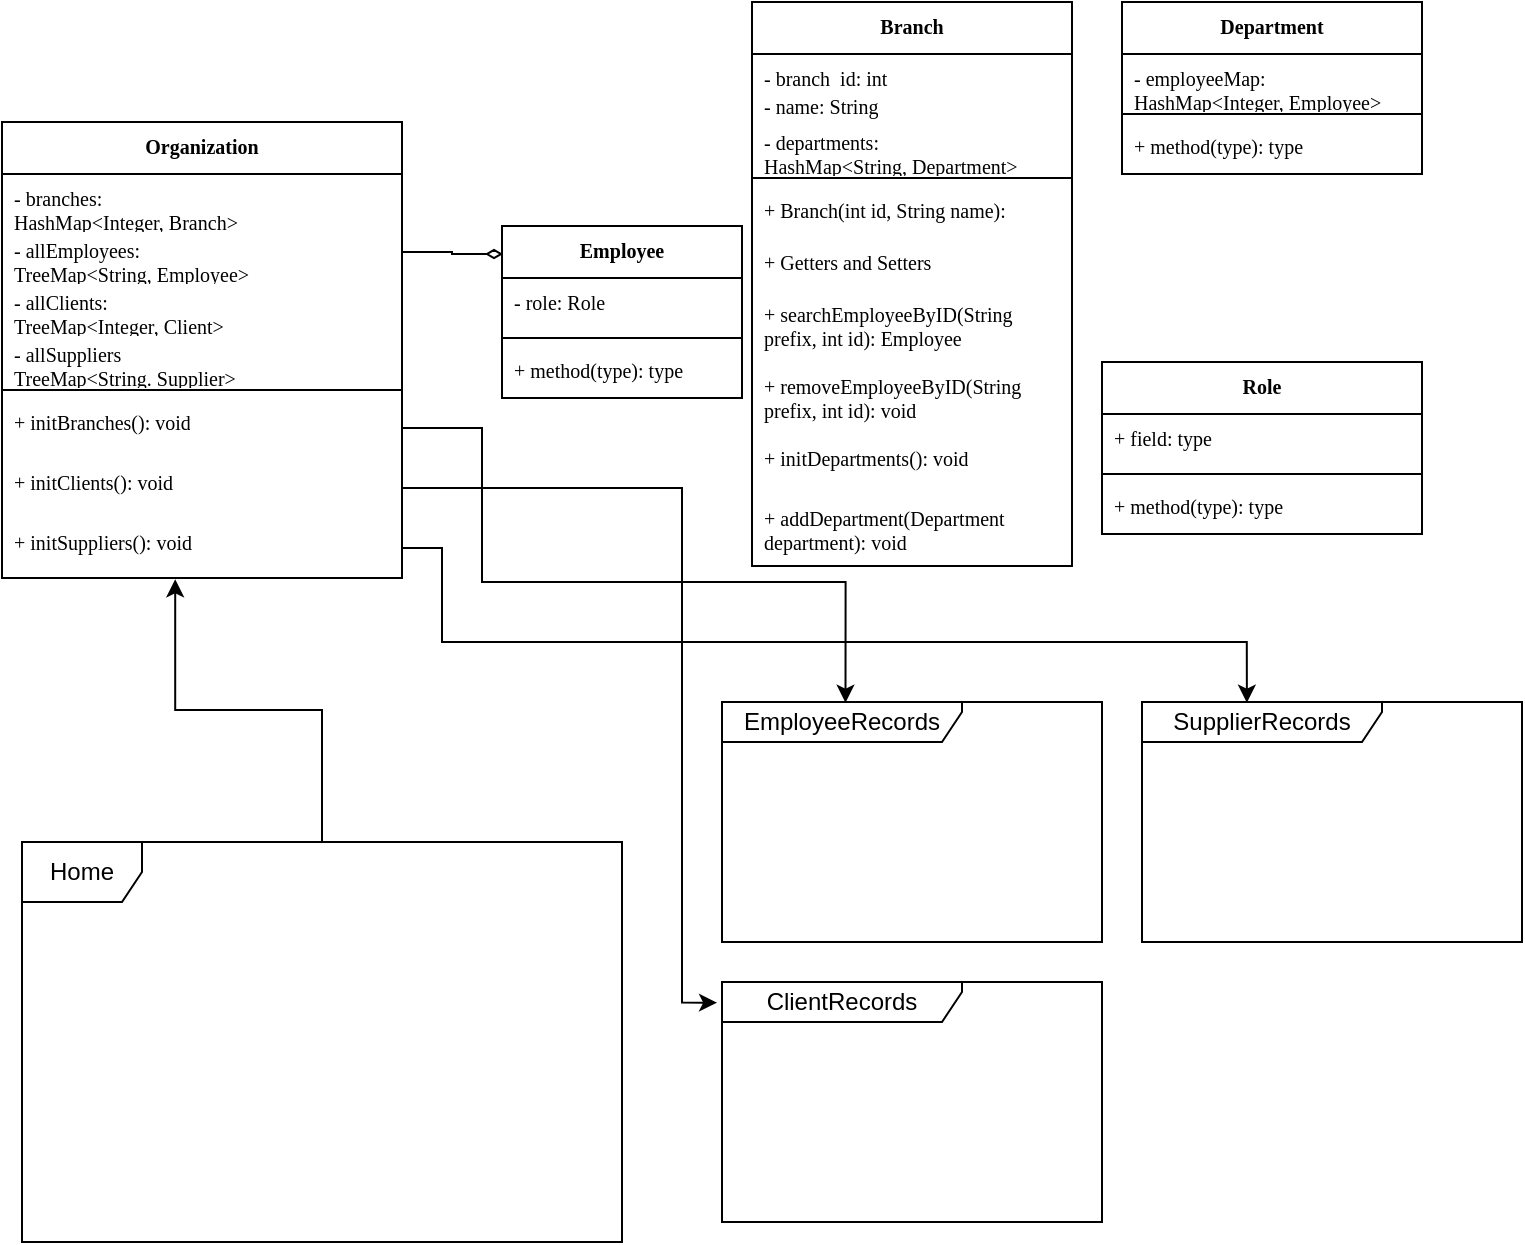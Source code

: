 <mxfile version="23.1.6" type="device">
  <diagram name="Page-1" id="c4acf3e9-155e-7222-9cf6-157b1a14988f">
    <mxGraphModel dx="1020" dy="703" grid="1" gridSize="10" guides="1" tooltips="1" connect="1" arrows="1" fold="1" page="1" pageScale="1" pageWidth="850" pageHeight="1100" background="none" math="0" shadow="0">
      <root>
        <mxCell id="0" />
        <mxCell id="1" parent="0" />
        <mxCell id="byB_uPvJqKnLpvBjiusp-1" value="Branch" style="swimlane;fontStyle=1;align=center;verticalAlign=top;childLayout=stackLayout;horizontal=1;startSize=26;horizontalStack=0;resizeParent=1;resizeParentMax=0;resizeLast=0;collapsible=1;marginBottom=0;whiteSpace=wrap;html=1;fontSize=10;fontFamily=Times New Roman;" parent="1" vertex="1">
          <mxGeometry x="375" y="80" width="160" height="282" as="geometry">
            <mxRectangle x="260" y="54" width="70" height="30" as="alternateBounds" />
          </mxGeometry>
        </mxCell>
        <mxCell id="_P-_BiWlpDLYqOM--a3Q-5" value="- branch_id: int" style="text;strokeColor=none;fillColor=none;align=left;verticalAlign=top;spacingLeft=4;spacingRight=4;overflow=hidden;rotatable=0;points=[[0,0.5],[1,0.5]];portConstraint=eastwest;whiteSpace=wrap;html=1;fontSize=10;fontFamily=Times New Roman;" vertex="1" parent="byB_uPvJqKnLpvBjiusp-1">
          <mxGeometry y="26" width="160" height="14" as="geometry" />
        </mxCell>
        <mxCell id="_P-_BiWlpDLYqOM--a3Q-6" value="- name: String" style="text;strokeColor=none;fillColor=none;align=left;verticalAlign=top;spacingLeft=4;spacingRight=4;overflow=hidden;rotatable=0;points=[[0,0.5],[1,0.5]];portConstraint=eastwest;whiteSpace=wrap;html=1;fontSize=10;fontFamily=Times New Roman;" vertex="1" parent="byB_uPvJqKnLpvBjiusp-1">
          <mxGeometry y="40" width="160" height="18" as="geometry" />
        </mxCell>
        <mxCell id="byB_uPvJqKnLpvBjiusp-2" value="- departments: &lt;br&gt;HashMap&amp;lt;String, Department&amp;gt;" style="text;strokeColor=none;fillColor=none;align=left;verticalAlign=top;spacingLeft=4;spacingRight=4;overflow=hidden;rotatable=0;points=[[0,0.5],[1,0.5]];portConstraint=eastwest;whiteSpace=wrap;html=1;fontSize=10;fontFamily=Times New Roman;" parent="byB_uPvJqKnLpvBjiusp-1" vertex="1">
          <mxGeometry y="58" width="160" height="26" as="geometry" />
        </mxCell>
        <mxCell id="byB_uPvJqKnLpvBjiusp-3" value="" style="line;strokeWidth=1;fillColor=none;align=left;verticalAlign=middle;spacingTop=-1;spacingLeft=3;spacingRight=3;rotatable=0;labelPosition=right;points=[];portConstraint=eastwest;strokeColor=inherit;fontSize=10;fontFamily=Times New Roman;" parent="byB_uPvJqKnLpvBjiusp-1" vertex="1">
          <mxGeometry y="84" width="160" height="8" as="geometry" />
        </mxCell>
        <mxCell id="byB_uPvJqKnLpvBjiusp-4" value="+ Branch(int id, String name):&amp;nbsp;" style="text;strokeColor=none;fillColor=none;align=left;verticalAlign=top;spacingLeft=4;spacingRight=4;overflow=hidden;rotatable=0;points=[[0,0.5],[1,0.5]];portConstraint=eastwest;whiteSpace=wrap;html=1;fontSize=10;fontFamily=Times New Roman;" parent="byB_uPvJqKnLpvBjiusp-1" vertex="1">
          <mxGeometry y="92" width="160" height="26" as="geometry" />
        </mxCell>
        <mxCell id="_P-_BiWlpDLYqOM--a3Q-7" value="+ Getters and Setters" style="text;strokeColor=none;fillColor=none;align=left;verticalAlign=top;spacingLeft=4;spacingRight=4;overflow=hidden;rotatable=0;points=[[0,0.5],[1,0.5]];portConstraint=eastwest;whiteSpace=wrap;html=1;fontSize=10;fontFamily=Times New Roman;" vertex="1" parent="byB_uPvJqKnLpvBjiusp-1">
          <mxGeometry y="118" width="160" height="26" as="geometry" />
        </mxCell>
        <mxCell id="_P-_BiWlpDLYqOM--a3Q-8" value="+ searchEmployeeByID(String prefix, int id): Employee" style="text;strokeColor=none;fillColor=none;align=left;verticalAlign=top;spacingLeft=4;spacingRight=4;overflow=hidden;rotatable=0;points=[[0,0.5],[1,0.5]];portConstraint=eastwest;whiteSpace=wrap;html=1;fontSize=10;fontFamily=Times New Roman;" vertex="1" parent="byB_uPvJqKnLpvBjiusp-1">
          <mxGeometry y="144" width="160" height="36" as="geometry" />
        </mxCell>
        <mxCell id="_P-_BiWlpDLYqOM--a3Q-9" value="+ removeEmployeeByID(String prefix, int id): void" style="text;strokeColor=none;fillColor=none;align=left;verticalAlign=top;spacingLeft=4;spacingRight=4;overflow=hidden;rotatable=0;points=[[0,0.5],[1,0.5]];portConstraint=eastwest;whiteSpace=wrap;html=1;fontSize=10;fontFamily=Times New Roman;" vertex="1" parent="byB_uPvJqKnLpvBjiusp-1">
          <mxGeometry y="180" width="160" height="36" as="geometry" />
        </mxCell>
        <mxCell id="_P-_BiWlpDLYqOM--a3Q-12" value="+ initDepartments(): void" style="text;strokeColor=none;fillColor=none;align=left;verticalAlign=top;spacingLeft=4;spacingRight=4;overflow=hidden;rotatable=0;points=[[0,0.5],[1,0.5]];portConstraint=eastwest;whiteSpace=wrap;html=1;fontSize=10;fontFamily=Times New Roman;" vertex="1" parent="byB_uPvJqKnLpvBjiusp-1">
          <mxGeometry y="216" width="160" height="30" as="geometry" />
        </mxCell>
        <mxCell id="_P-_BiWlpDLYqOM--a3Q-10" value="+ addDepartment(Department department): void" style="text;strokeColor=none;fillColor=none;align=left;verticalAlign=top;spacingLeft=4;spacingRight=4;overflow=hidden;rotatable=0;points=[[0,0.5],[1,0.5]];portConstraint=eastwest;whiteSpace=wrap;html=1;fontSize=10;fontFamily=Times New Roman;" vertex="1" parent="byB_uPvJqKnLpvBjiusp-1">
          <mxGeometry y="246" width="160" height="36" as="geometry" />
        </mxCell>
        <mxCell id="byB_uPvJqKnLpvBjiusp-5" value="Organization" style="swimlane;fontStyle=1;align=center;verticalAlign=top;childLayout=stackLayout;horizontal=1;startSize=26;horizontalStack=0;resizeParent=1;resizeParentMax=0;resizeLast=0;collapsible=1;marginBottom=0;whiteSpace=wrap;html=1;fontSize=10;fontFamily=Times New Roman;" parent="1" vertex="1">
          <mxGeometry y="140" width="200" height="228" as="geometry" />
        </mxCell>
        <mxCell id="byB_uPvJqKnLpvBjiusp-6" value="- branches: &lt;br&gt;HashMap&amp;lt;Integer, Branch&amp;gt;" style="text;strokeColor=none;fillColor=none;align=left;verticalAlign=top;spacingLeft=4;spacingRight=4;overflow=hidden;rotatable=0;points=[[0,0.5],[1,0.5]];portConstraint=eastwest;whiteSpace=wrap;html=1;fontSize=10;fontFamily=Times New Roman;" parent="byB_uPvJqKnLpvBjiusp-5" vertex="1">
          <mxGeometry y="26" width="200" height="26" as="geometry" />
        </mxCell>
        <mxCell id="byB_uPvJqKnLpvBjiusp-10" value="- allEmployees: &lt;br&gt;TreeMap&amp;lt;String, Employee&amp;gt;" style="text;strokeColor=none;fillColor=none;align=left;verticalAlign=top;spacingLeft=4;spacingRight=4;overflow=hidden;rotatable=0;points=[[0,0.5],[1,0.5]];portConstraint=eastwest;whiteSpace=wrap;html=1;fontSize=10;fontFamily=Times New Roman;" parent="byB_uPvJqKnLpvBjiusp-5" vertex="1">
          <mxGeometry y="52" width="200" height="26" as="geometry" />
        </mxCell>
        <mxCell id="byB_uPvJqKnLpvBjiusp-31" value="- allClients:&lt;br&gt;TreeMap&amp;lt;Integer, Client&amp;gt;" style="text;strokeColor=none;fillColor=none;align=left;verticalAlign=top;spacingLeft=4;spacingRight=4;overflow=hidden;rotatable=0;points=[[0,0.5],[1,0.5]];portConstraint=eastwest;whiteSpace=wrap;html=1;fontSize=10;fontFamily=Times New Roman;" parent="byB_uPvJqKnLpvBjiusp-5" vertex="1">
          <mxGeometry y="78" width="200" height="26" as="geometry" />
        </mxCell>
        <mxCell id="byB_uPvJqKnLpvBjiusp-32" value="- allSuppliers&lt;br&gt;TreeMap&amp;lt;String. Supplier&amp;gt;" style="text;strokeColor=none;fillColor=none;align=left;verticalAlign=top;spacingLeft=4;spacingRight=4;overflow=hidden;rotatable=0;points=[[0,0.5],[1,0.5]];portConstraint=eastwest;whiteSpace=wrap;html=1;fontSize=10;fontFamily=Times New Roman;" parent="byB_uPvJqKnLpvBjiusp-5" vertex="1">
          <mxGeometry y="104" width="200" height="26" as="geometry" />
        </mxCell>
        <mxCell id="byB_uPvJqKnLpvBjiusp-7" value="" style="line;strokeWidth=1;fillColor=none;align=left;verticalAlign=middle;spacingTop=-1;spacingLeft=3;spacingRight=3;rotatable=0;labelPosition=right;points=[];portConstraint=eastwest;strokeColor=inherit;fontSize=10;fontFamily=Times New Roman;" parent="byB_uPvJqKnLpvBjiusp-5" vertex="1">
          <mxGeometry y="130" width="200" height="8" as="geometry" />
        </mxCell>
        <mxCell id="byB_uPvJqKnLpvBjiusp-8" value="+ initBranches(): void" style="text;strokeColor=none;fillColor=none;align=left;verticalAlign=top;spacingLeft=4;spacingRight=4;overflow=hidden;rotatable=0;points=[[0,0.5],[1,0.5]];portConstraint=eastwest;whiteSpace=wrap;html=1;fontSize=10;fontFamily=Times New Roman;" parent="byB_uPvJqKnLpvBjiusp-5" vertex="1">
          <mxGeometry y="138" width="200" height="30" as="geometry" />
        </mxCell>
        <mxCell id="byB_uPvJqKnLpvBjiusp-33" value="+ initClients(): void" style="text;strokeColor=none;fillColor=none;align=left;verticalAlign=top;spacingLeft=4;spacingRight=4;overflow=hidden;rotatable=0;points=[[0,0.5],[1,0.5]];portConstraint=eastwest;whiteSpace=wrap;html=1;fontSize=10;fontFamily=Times New Roman;" parent="byB_uPvJqKnLpvBjiusp-5" vertex="1">
          <mxGeometry y="168" width="200" height="30" as="geometry" />
        </mxCell>
        <mxCell id="byB_uPvJqKnLpvBjiusp-34" value="+ initSuppliers(): void" style="text;strokeColor=none;fillColor=none;align=left;verticalAlign=top;spacingLeft=4;spacingRight=4;overflow=hidden;rotatable=0;points=[[0,0.5],[1,0.5]];portConstraint=eastwest;whiteSpace=wrap;html=1;fontSize=10;fontFamily=Times New Roman;" parent="byB_uPvJqKnLpvBjiusp-5" vertex="1">
          <mxGeometry y="198" width="200" height="30" as="geometry" />
        </mxCell>
        <mxCell id="byB_uPvJqKnLpvBjiusp-11" value="Department" style="swimlane;fontStyle=1;align=center;verticalAlign=top;childLayout=stackLayout;horizontal=1;startSize=26;horizontalStack=0;resizeParent=1;resizeParentMax=0;resizeLast=0;collapsible=1;marginBottom=0;whiteSpace=wrap;html=1;fontSize=10;fontFamily=Times New Roman;" parent="1" vertex="1">
          <mxGeometry x="560" y="80" width="150" height="86" as="geometry" />
        </mxCell>
        <mxCell id="byB_uPvJqKnLpvBjiusp-12" value="- employeeMap: &lt;br&gt;HashMap&amp;lt;Integer, Employee&amp;gt;" style="text;strokeColor=none;fillColor=none;align=left;verticalAlign=top;spacingLeft=4;spacingRight=4;overflow=hidden;rotatable=0;points=[[0,0.5],[1,0.5]];portConstraint=eastwest;whiteSpace=wrap;html=1;fontSize=10;fontFamily=Times New Roman;" parent="byB_uPvJqKnLpvBjiusp-11" vertex="1">
          <mxGeometry y="26" width="150" height="26" as="geometry" />
        </mxCell>
        <mxCell id="byB_uPvJqKnLpvBjiusp-13" value="" style="line;strokeWidth=1;fillColor=none;align=left;verticalAlign=middle;spacingTop=-1;spacingLeft=3;spacingRight=3;rotatable=0;labelPosition=right;points=[];portConstraint=eastwest;strokeColor=inherit;fontSize=10;fontFamily=Times New Roman;" parent="byB_uPvJqKnLpvBjiusp-11" vertex="1">
          <mxGeometry y="52" width="150" height="8" as="geometry" />
        </mxCell>
        <mxCell id="byB_uPvJqKnLpvBjiusp-14" value="+ method(type): type" style="text;strokeColor=none;fillColor=none;align=left;verticalAlign=top;spacingLeft=4;spacingRight=4;overflow=hidden;rotatable=0;points=[[0,0.5],[1,0.5]];portConstraint=eastwest;whiteSpace=wrap;html=1;fontSize=10;fontFamily=Times New Roman;" parent="byB_uPvJqKnLpvBjiusp-11" vertex="1">
          <mxGeometry y="60" width="150" height="26" as="geometry" />
        </mxCell>
        <mxCell id="byB_uPvJqKnLpvBjiusp-16" value="Employee" style="swimlane;fontStyle=1;align=center;verticalAlign=top;childLayout=stackLayout;horizontal=1;startSize=26;horizontalStack=0;resizeParent=1;resizeParentMax=0;resizeLast=0;collapsible=1;marginBottom=0;whiteSpace=wrap;html=1;fontSize=10;fontFamily=Times New Roman;" parent="1" vertex="1">
          <mxGeometry x="250" y="192" width="120" height="86" as="geometry" />
        </mxCell>
        <mxCell id="byB_uPvJqKnLpvBjiusp-17" value="- role: Role" style="text;strokeColor=none;fillColor=none;align=left;verticalAlign=top;spacingLeft=4;spacingRight=4;overflow=hidden;rotatable=0;points=[[0,0.5],[1,0.5]];portConstraint=eastwest;whiteSpace=wrap;html=1;fontSize=10;fontFamily=Times New Roman;" parent="byB_uPvJqKnLpvBjiusp-16" vertex="1">
          <mxGeometry y="26" width="120" height="26" as="geometry" />
        </mxCell>
        <mxCell id="byB_uPvJqKnLpvBjiusp-18" value="" style="line;strokeWidth=1;fillColor=none;align=left;verticalAlign=middle;spacingTop=-1;spacingLeft=3;spacingRight=3;rotatable=0;labelPosition=right;points=[];portConstraint=eastwest;strokeColor=inherit;fontSize=10;fontFamily=Times New Roman;" parent="byB_uPvJqKnLpvBjiusp-16" vertex="1">
          <mxGeometry y="52" width="120" height="8" as="geometry" />
        </mxCell>
        <mxCell id="byB_uPvJqKnLpvBjiusp-19" value="+ method(type): type" style="text;strokeColor=none;fillColor=none;align=left;verticalAlign=top;spacingLeft=4;spacingRight=4;overflow=hidden;rotatable=0;points=[[0,0.5],[1,0.5]];portConstraint=eastwest;whiteSpace=wrap;html=1;fontSize=10;fontFamily=Times New Roman;" parent="byB_uPvJqKnLpvBjiusp-16" vertex="1">
          <mxGeometry y="60" width="120" height="26" as="geometry" />
        </mxCell>
        <mxCell id="byB_uPvJqKnLpvBjiusp-20" value="Role" style="swimlane;fontStyle=1;align=center;verticalAlign=top;childLayout=stackLayout;horizontal=1;startSize=26;horizontalStack=0;resizeParent=1;resizeParentMax=0;resizeLast=0;collapsible=1;marginBottom=0;whiteSpace=wrap;html=1;fontSize=10;fontFamily=Times New Roman;" parent="1" vertex="1">
          <mxGeometry x="550" y="260" width="160" height="86" as="geometry" />
        </mxCell>
        <mxCell id="byB_uPvJqKnLpvBjiusp-21" value="+ field: type" style="text;strokeColor=none;fillColor=none;align=left;verticalAlign=top;spacingLeft=4;spacingRight=4;overflow=hidden;rotatable=0;points=[[0,0.5],[1,0.5]];portConstraint=eastwest;whiteSpace=wrap;html=1;fontSize=10;fontFamily=Times New Roman;" parent="byB_uPvJqKnLpvBjiusp-20" vertex="1">
          <mxGeometry y="26" width="160" height="26" as="geometry" />
        </mxCell>
        <mxCell id="byB_uPvJqKnLpvBjiusp-22" value="" style="line;strokeWidth=1;fillColor=none;align=left;verticalAlign=middle;spacingTop=-1;spacingLeft=3;spacingRight=3;rotatable=0;labelPosition=right;points=[];portConstraint=eastwest;strokeColor=inherit;fontSize=10;fontFamily=Times New Roman;" parent="byB_uPvJqKnLpvBjiusp-20" vertex="1">
          <mxGeometry y="52" width="160" height="8" as="geometry" />
        </mxCell>
        <mxCell id="byB_uPvJqKnLpvBjiusp-23" value="+ method(type): type" style="text;strokeColor=none;fillColor=none;align=left;verticalAlign=top;spacingLeft=4;spacingRight=4;overflow=hidden;rotatable=0;points=[[0,0.5],[1,0.5]];portConstraint=eastwest;whiteSpace=wrap;html=1;fontSize=10;fontFamily=Times New Roman;" parent="byB_uPvJqKnLpvBjiusp-20" vertex="1">
          <mxGeometry y="60" width="160" height="26" as="geometry" />
        </mxCell>
        <mxCell id="byB_uPvJqKnLpvBjiusp-27" value="Home" style="shape=umlFrame;whiteSpace=wrap;html=1;pointerEvents=0;" parent="1" vertex="1">
          <mxGeometry x="10" y="500" width="300" height="200" as="geometry" />
        </mxCell>
        <mxCell id="byB_uPvJqKnLpvBjiusp-28" value="EmployeeRecords" style="shape=umlFrame;whiteSpace=wrap;html=1;pointerEvents=0;width=120;height=20;" parent="1" vertex="1">
          <mxGeometry x="360" y="430" width="190" height="120" as="geometry" />
        </mxCell>
        <mxCell id="byB_uPvJqKnLpvBjiusp-29" value="ClientRecords" style="shape=umlFrame;whiteSpace=wrap;html=1;pointerEvents=0;width=120;height=20;" parent="1" vertex="1">
          <mxGeometry x="360" y="570" width="190" height="120" as="geometry" />
        </mxCell>
        <mxCell id="byB_uPvJqKnLpvBjiusp-30" value="SupplierRecords" style="shape=umlFrame;whiteSpace=wrap;html=1;pointerEvents=0;width=120;height=20;" parent="1" vertex="1">
          <mxGeometry x="570" y="430" width="190" height="120" as="geometry" />
        </mxCell>
        <mxCell id="byB_uPvJqKnLpvBjiusp-38" style="edgeStyle=orthogonalEdgeStyle;rounded=0;orthogonalLoop=1;jettySize=auto;html=1;entryX=-0.013;entryY=0.086;entryDx=0;entryDy=0;entryPerimeter=0;" parent="1" source="byB_uPvJqKnLpvBjiusp-33" target="byB_uPvJqKnLpvBjiusp-29" edge="1">
          <mxGeometry relative="1" as="geometry">
            <Array as="points">
              <mxPoint x="340" y="323" />
              <mxPoint x="340" y="580" />
            </Array>
          </mxGeometry>
        </mxCell>
        <mxCell id="byB_uPvJqKnLpvBjiusp-39" style="edgeStyle=orthogonalEdgeStyle;rounded=0;orthogonalLoop=1;jettySize=auto;html=1;entryX=0.276;entryY=0.003;entryDx=0;entryDy=0;entryPerimeter=0;" parent="1" source="byB_uPvJqKnLpvBjiusp-34" target="byB_uPvJqKnLpvBjiusp-30" edge="1">
          <mxGeometry relative="1" as="geometry">
            <Array as="points">
              <mxPoint x="220" y="353" />
              <mxPoint x="220" y="400" />
              <mxPoint x="622" y="400" />
            </Array>
          </mxGeometry>
        </mxCell>
        <mxCell id="byB_uPvJqKnLpvBjiusp-40" style="edgeStyle=orthogonalEdgeStyle;rounded=0;orthogonalLoop=1;jettySize=auto;html=1;entryX=0.325;entryY=0.003;entryDx=0;entryDy=0;entryPerimeter=0;" parent="1" source="byB_uPvJqKnLpvBjiusp-8" target="byB_uPvJqKnLpvBjiusp-28" edge="1">
          <mxGeometry relative="1" as="geometry">
            <Array as="points">
              <mxPoint x="240" y="293" />
              <mxPoint x="240" y="370" />
              <mxPoint x="422" y="370" />
            </Array>
          </mxGeometry>
        </mxCell>
        <mxCell id="byB_uPvJqKnLpvBjiusp-41" style="edgeStyle=orthogonalEdgeStyle;rounded=0;orthogonalLoop=1;jettySize=auto;html=1;entryX=0.433;entryY=1.022;entryDx=0;entryDy=0;entryPerimeter=0;" parent="1" source="byB_uPvJqKnLpvBjiusp-27" target="byB_uPvJqKnLpvBjiusp-34" edge="1">
          <mxGeometry relative="1" as="geometry" />
        </mxCell>
        <mxCell id="_P-_BiWlpDLYqOM--a3Q-2" style="edgeStyle=orthogonalEdgeStyle;rounded=0;orthogonalLoop=1;jettySize=auto;html=1;entryX=0.004;entryY=0.163;entryDx=0;entryDy=0;entryPerimeter=0;endArrow=diamondThin;endFill=0;" edge="1" parent="1" source="byB_uPvJqKnLpvBjiusp-10" target="byB_uPvJqKnLpvBjiusp-16">
          <mxGeometry relative="1" as="geometry" />
        </mxCell>
      </root>
    </mxGraphModel>
  </diagram>
</mxfile>
